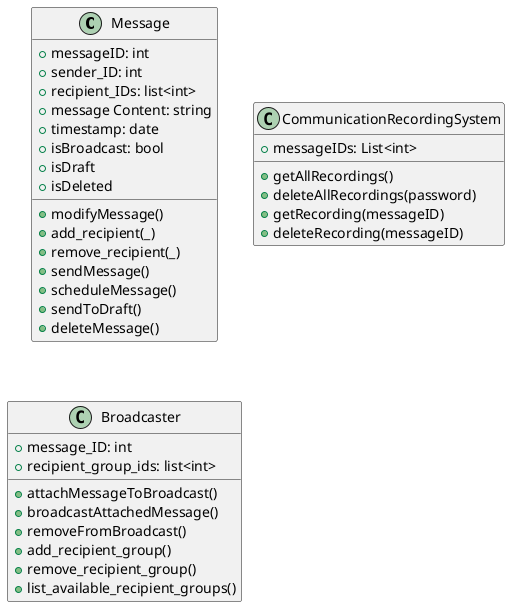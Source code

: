 @startuml messages

class Message {
    + messageID: int
    + sender_ID: int
    + recipient_IDs: list<int>
    + message Content: string
    + timestamp: date
	+ isBroadcast: bool
	+ isDraft
	+ isDeleted

	+ modifyMessage()
	+ add_recipient(_)
	+ remove_recipient(_)
	+ sendMessage()
	+ scheduleMessage()
	+ sendToDraft()
	+ deleteMessage() 
	' ID remains, the message content gets deleted and can't be edited, ID is also forgotten'
}

class CommunicationRecordingSystem {
    + messageIDs: List<int>

	+ getAllRecordings()
	+ deleteAllRecordings(password)
	+ getRecording(messageID)
	+ deleteRecording(messageID)
}

class Broadcaster {
    + message_ID: int
	+ recipient_group_ids: list<int>

	+ attachMessageToBroadcast()
	+ broadcastAttachedMessage()
	+ removeFromBroadcast()
	+ add_recipient_group()
	+ remove_recipient_group()
	+ list_available_recipient_groups()
}
@enduml